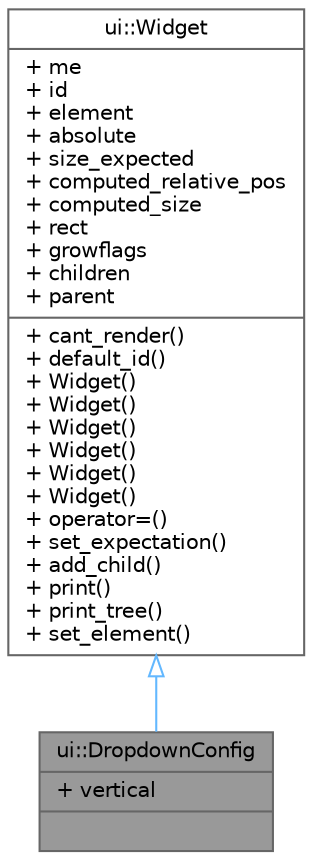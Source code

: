 digraph "ui::DropdownConfig"
{
 // LATEX_PDF_SIZE
  bgcolor="transparent";
  edge [fontname=Helvetica,fontsize=10,labelfontname=Helvetica,labelfontsize=10];
  node [fontname=Helvetica,fontsize=10,shape=box,height=0.2,width=0.4];
  Node1 [shape=record,label="{ui::DropdownConfig\n|+ vertical\l|}",height=0.2,width=0.4,color="gray40", fillcolor="grey60", style="filled", fontcolor="black",tooltip=" "];
  Node2 -> Node1 [dir="back",color="steelblue1",style="solid",arrowtail="onormal"];
  Node2 [shape=record,label="{ui::Widget\n|+ me\l+ id\l+ element\l+ absolute\l+ size_expected\l+ computed_relative_pos\l+ computed_size\l+ rect\l+ growflags\l+ children\l+ parent\l|+ cant_render()\l+ default_id()\l+ Widget()\l+ Widget()\l+ Widget()\l+ Widget()\l+ Widget()\l+ Widget()\l+ operator=()\l+ set_expectation()\l+ add_child()\l+ print()\l+ print_tree()\l+ set_element()\l}",height=0.2,width=0.4,color="gray40", fillcolor="white", style="filled",URL="$d1/d00/structui_1_1_widget.html",tooltip=" "];
}

